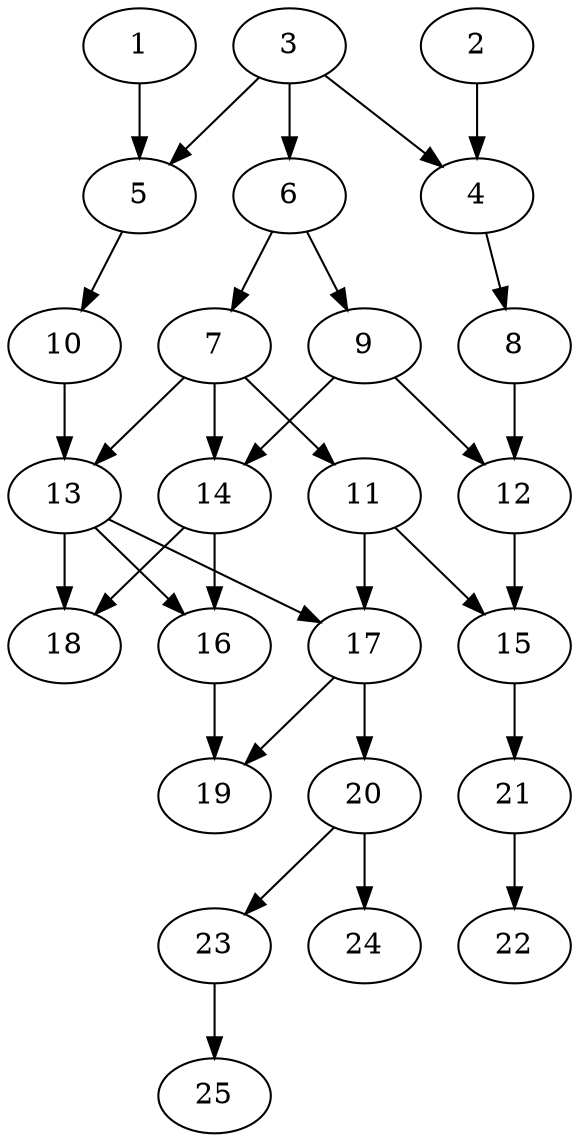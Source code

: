 // DAG automatically generated by daggen at Thu Oct  3 14:00:40 2019
// ./daggen --dot -n 25 --ccr 0.3 --fat 0.5 --regular 0.9 --density 0.5 --mindata 5242880 --maxdata 52428800 
digraph G {
  1 [size="96880640", alpha="0.18", expect_size="29064192"] 
  1 -> 5 [size ="29064192"]
  2 [size="104762027", alpha="0.03", expect_size="31428608"] 
  2 -> 4 [size ="31428608"]
  3 [size="89818453", alpha="0.18", expect_size="26945536"] 
  3 -> 4 [size ="26945536"]
  3 -> 5 [size ="26945536"]
  3 -> 6 [size ="26945536"]
  4 [size="134382933", alpha="0.16", expect_size="40314880"] 
  4 -> 8 [size ="40314880"]
  5 [size="36157440", alpha="0.13", expect_size="10847232"] 
  5 -> 10 [size ="10847232"]
  6 [size="68608000", alpha="0.08", expect_size="20582400"] 
  6 -> 7 [size ="20582400"]
  6 -> 9 [size ="20582400"]
  7 [size="32317440", alpha="0.00", expect_size="9695232"] 
  7 -> 11 [size ="9695232"]
  7 -> 13 [size ="9695232"]
  7 -> 14 [size ="9695232"]
  8 [size="167004160", alpha="0.07", expect_size="50101248"] 
  8 -> 12 [size ="50101248"]
  9 [size="24098133", alpha="0.18", expect_size="7229440"] 
  9 -> 12 [size ="7229440"]
  9 -> 14 [size ="7229440"]
  10 [size="139362987", alpha="0.20", expect_size="41808896"] 
  10 -> 13 [size ="41808896"]
  11 [size="62047573", alpha="0.10", expect_size="18614272"] 
  11 -> 15 [size ="18614272"]
  11 -> 17 [size ="18614272"]
  12 [size="49902933", alpha="0.14", expect_size="14970880"] 
  12 -> 15 [size ="14970880"]
  13 [size="70120107", alpha="0.07", expect_size="21036032"] 
  13 -> 16 [size ="21036032"]
  13 -> 17 [size ="21036032"]
  13 -> 18 [size ="21036032"]
  14 [size="54183253", alpha="0.19", expect_size="16254976"] 
  14 -> 16 [size ="16254976"]
  14 -> 18 [size ="16254976"]
  15 [size="21142187", alpha="0.12", expect_size="6342656"] 
  15 -> 21 [size ="6342656"]
  16 [size="120139093", alpha="0.07", expect_size="36041728"] 
  16 -> 19 [size ="36041728"]
  17 [size="22606507", alpha="0.13", expect_size="6781952"] 
  17 -> 19 [size ="6781952"]
  17 -> 20 [size ="6781952"]
  18 [size="24320000", alpha="0.12", expect_size="7296000"] 
  19 [size="82773333", alpha="0.02", expect_size="24832000"] 
  20 [size="68051627", alpha="0.12", expect_size="20415488"] 
  20 -> 23 [size ="20415488"]
  20 -> 24 [size ="20415488"]
  21 [size="67904853", alpha="0.13", expect_size="20371456"] 
  21 -> 22 [size ="20371456"]
  22 [size="148483413", alpha="0.05", expect_size="44545024"] 
  23 [size="97631573", alpha="0.06", expect_size="29289472"] 
  23 -> 25 [size ="29289472"]
  24 [size="152913920", alpha="0.01", expect_size="45874176"] 
  25 [size="141629440", alpha="0.20", expect_size="42488832"] 
}
